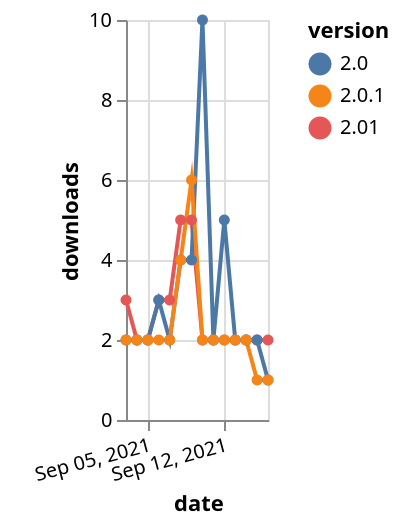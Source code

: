 {"$schema": "https://vega.github.io/schema/vega-lite/v5.json", "description": "A simple bar chart with embedded data.", "data": {"values": [{"date": "2021-09-03", "total": 489, "delta": 3, "version": "2.01"}, {"date": "2021-09-04", "total": 491, "delta": 2, "version": "2.01"}, {"date": "2021-09-05", "total": 493, "delta": 2, "version": "2.01"}, {"date": "2021-09-06", "total": 496, "delta": 3, "version": "2.01"}, {"date": "2021-09-07", "total": 499, "delta": 3, "version": "2.01"}, {"date": "2021-09-08", "total": 504, "delta": 5, "version": "2.01"}, {"date": "2021-09-09", "total": 509, "delta": 5, "version": "2.01"}, {"date": "2021-09-10", "total": 511, "delta": 2, "version": "2.01"}, {"date": "2021-09-11", "total": 513, "delta": 2, "version": "2.01"}, {"date": "2021-09-12", "total": 515, "delta": 2, "version": "2.01"}, {"date": "2021-09-13", "total": 517, "delta": 2, "version": "2.01"}, {"date": "2021-09-14", "total": 519, "delta": 2, "version": "2.01"}, {"date": "2021-09-15", "total": 521, "delta": 2, "version": "2.01"}, {"date": "2021-09-16", "total": 523, "delta": 2, "version": "2.01"}, {"date": "2021-09-03", "total": 2332, "delta": 2, "version": "2.0"}, {"date": "2021-09-04", "total": 2334, "delta": 2, "version": "2.0"}, {"date": "2021-09-05", "total": 2336, "delta": 2, "version": "2.0"}, {"date": "2021-09-06", "total": 2339, "delta": 3, "version": "2.0"}, {"date": "2021-09-07", "total": 2341, "delta": 2, "version": "2.0"}, {"date": "2021-09-08", "total": 2345, "delta": 4, "version": "2.0"}, {"date": "2021-09-09", "total": 2349, "delta": 4, "version": "2.0"}, {"date": "2021-09-10", "total": 2359, "delta": 10, "version": "2.0"}, {"date": "2021-09-11", "total": 2361, "delta": 2, "version": "2.0"}, {"date": "2021-09-12", "total": 2366, "delta": 5, "version": "2.0"}, {"date": "2021-09-13", "total": 2368, "delta": 2, "version": "2.0"}, {"date": "2021-09-14", "total": 2370, "delta": 2, "version": "2.0"}, {"date": "2021-09-15", "total": 2372, "delta": 2, "version": "2.0"}, {"date": "2021-09-16", "total": 2373, "delta": 1, "version": "2.0"}, {"date": "2021-09-03", "total": 953, "delta": 2, "version": "2.0.1"}, {"date": "2021-09-04", "total": 955, "delta": 2, "version": "2.0.1"}, {"date": "2021-09-05", "total": 957, "delta": 2, "version": "2.0.1"}, {"date": "2021-09-06", "total": 959, "delta": 2, "version": "2.0.1"}, {"date": "2021-09-07", "total": 961, "delta": 2, "version": "2.0.1"}, {"date": "2021-09-08", "total": 965, "delta": 4, "version": "2.0.1"}, {"date": "2021-09-09", "total": 971, "delta": 6, "version": "2.0.1"}, {"date": "2021-09-10", "total": 973, "delta": 2, "version": "2.0.1"}, {"date": "2021-09-11", "total": 975, "delta": 2, "version": "2.0.1"}, {"date": "2021-09-12", "total": 977, "delta": 2, "version": "2.0.1"}, {"date": "2021-09-13", "total": 979, "delta": 2, "version": "2.0.1"}, {"date": "2021-09-14", "total": 981, "delta": 2, "version": "2.0.1"}, {"date": "2021-09-15", "total": 982, "delta": 1, "version": "2.0.1"}, {"date": "2021-09-16", "total": 983, "delta": 1, "version": "2.0.1"}]}, "width": "container", "mark": {"type": "line", "point": {"filled": true}}, "encoding": {"x": {"field": "date", "type": "temporal", "timeUnit": "yearmonthdate", "title": "date", "axis": {"labelAngle": -15}}, "y": {"field": "delta", "type": "quantitative", "title": "downloads"}, "color": {"field": "version", "type": "nominal"}, "tooltip": {"field": "delta"}}}